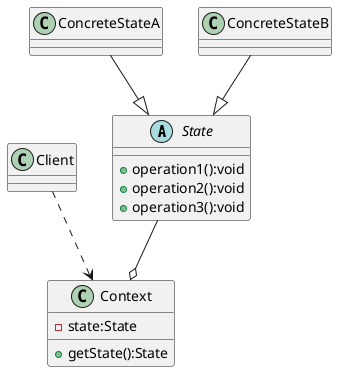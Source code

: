 @startuml

abstract State{
    + operation1():void
    + operation2():void
    + operation3():void
}

class ConcreteStateA
class ConcreteStateB

class Context{
    - state:State
    + getState():State
}

class Client

State --o Context
Client ..> Context
ConcreteStateA --|> State
ConcreteStateB --|> State

@enduml
